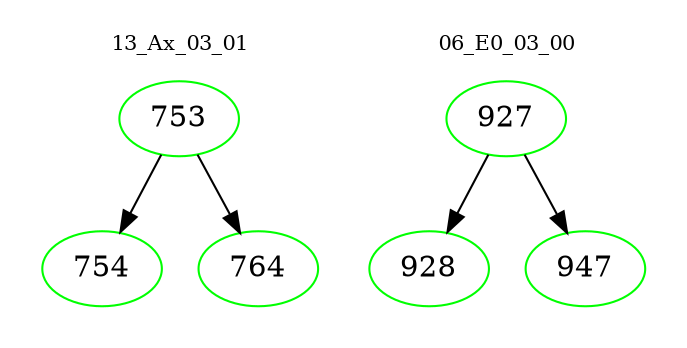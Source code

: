 digraph{
subgraph cluster_0 {
color = white
label = "13_Ax_03_01";
fontsize=10;
T0_753 [label="753", color="green"]
T0_753 -> T0_754 [color="black"]
T0_754 [label="754", color="green"]
T0_753 -> T0_764 [color="black"]
T0_764 [label="764", color="green"]
}
subgraph cluster_1 {
color = white
label = "06_E0_03_00";
fontsize=10;
T1_927 [label="927", color="green"]
T1_927 -> T1_928 [color="black"]
T1_928 [label="928", color="green"]
T1_927 -> T1_947 [color="black"]
T1_947 [label="947", color="green"]
}
}
